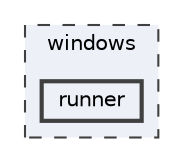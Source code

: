 digraph "windows/runner"
{
 // LATEX_PDF_SIZE
  bgcolor="transparent";
  edge [fontname=Helvetica,fontsize=10,labelfontname=Helvetica,labelfontsize=10];
  node [fontname=Helvetica,fontsize=10,shape=box,height=0.2,width=0.4];
  compound=true
  subgraph clusterdir_fe549de2418b81853b5f194edb4a7f34 {
    graph [ bgcolor="#edf0f7", pencolor="grey25", label="windows", fontname=Helvetica,fontsize=10 style="filled,dashed", URL="dir_fe549de2418b81853b5f194edb4a7f34.html",tooltip=""]
  dir_84ab8e6f9363e763d4a767634895ca4e [label="runner", fillcolor="#edf0f7", color="grey25", style="filled,bold", URL="dir_84ab8e6f9363e763d4a767634895ca4e.html",tooltip=""];
  }
}
